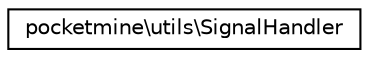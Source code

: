 digraph "Graphical Class Hierarchy"
{
 // INTERACTIVE_SVG=YES
 // LATEX_PDF_SIZE
  edge [fontname="Helvetica",fontsize="10",labelfontname="Helvetica",labelfontsize="10"];
  node [fontname="Helvetica",fontsize="10",shape=record];
  rankdir="LR";
  Node0 [label="pocketmine\\utils\\SignalHandler",height=0.2,width=0.4,color="black", fillcolor="white", style="filled",URL="$df/d2e/classpocketmine_1_1utils_1_1_signal_handler.html",tooltip=" "];
}
